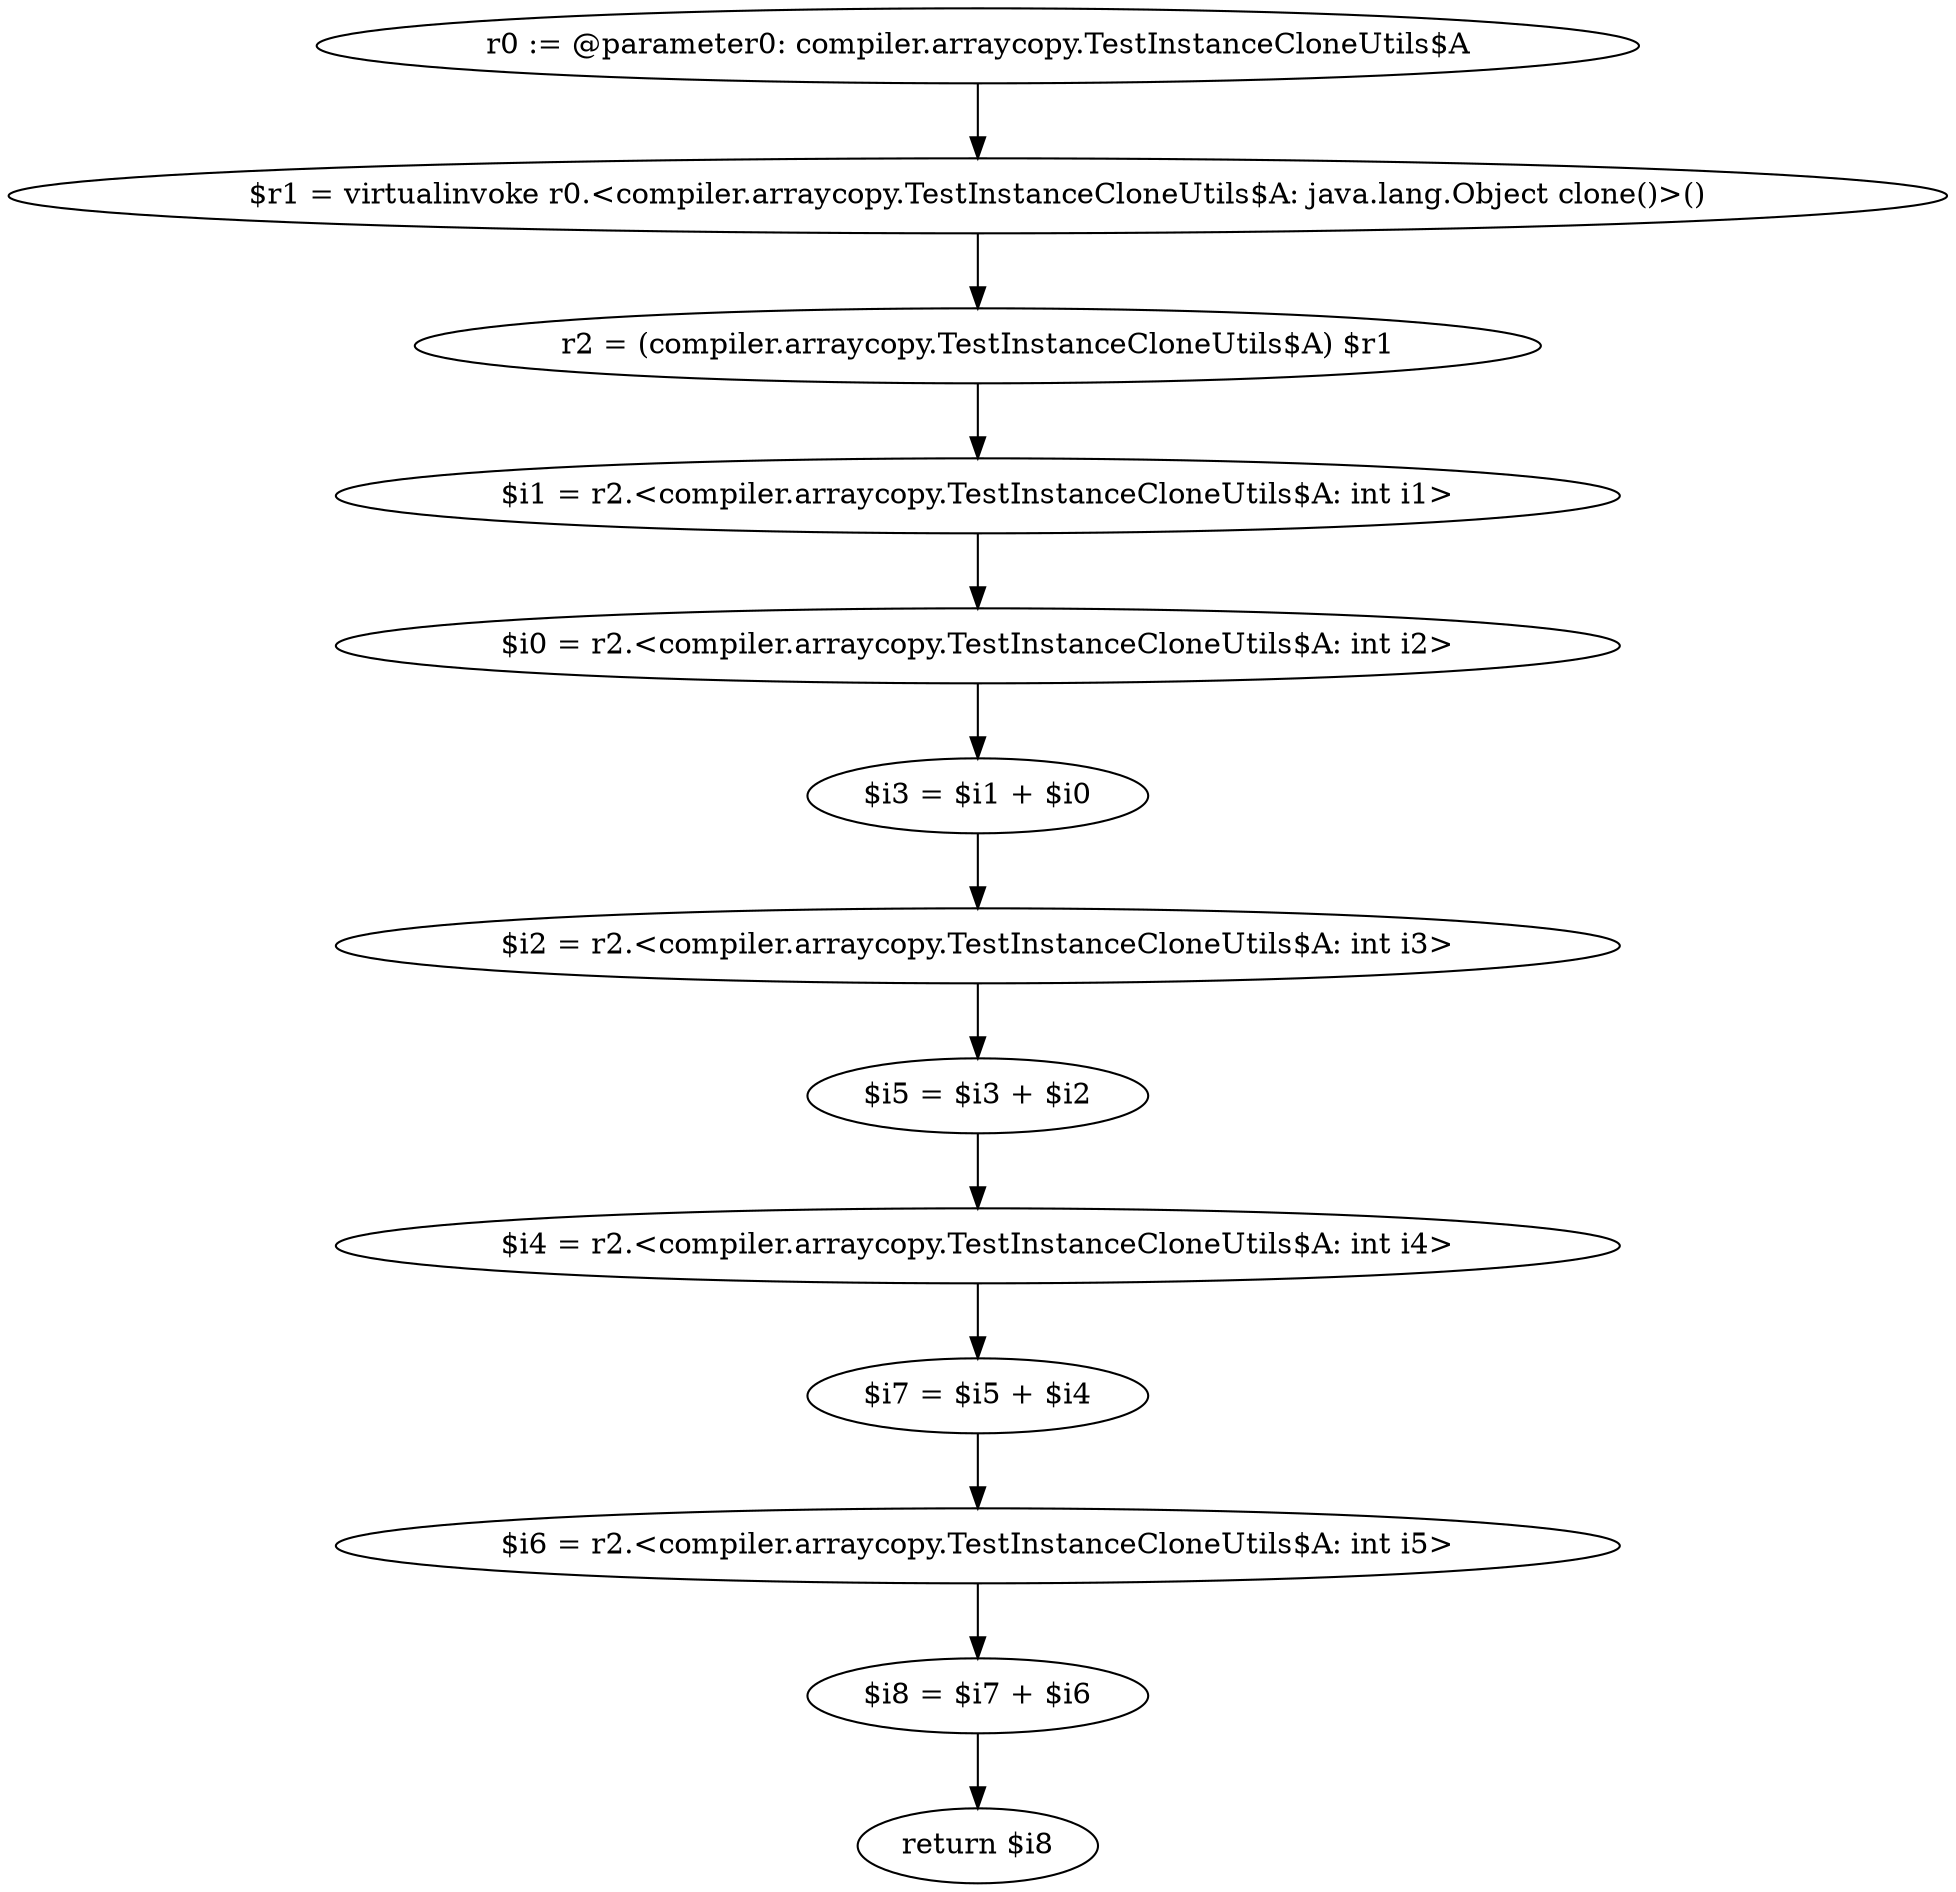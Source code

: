 digraph "unitGraph" {
    "r0 := @parameter0: compiler.arraycopy.TestInstanceCloneUtils$A"
    "$r1 = virtualinvoke r0.<compiler.arraycopy.TestInstanceCloneUtils$A: java.lang.Object clone()>()"
    "r2 = (compiler.arraycopy.TestInstanceCloneUtils$A) $r1"
    "$i1 = r2.<compiler.arraycopy.TestInstanceCloneUtils$A: int i1>"
    "$i0 = r2.<compiler.arraycopy.TestInstanceCloneUtils$A: int i2>"
    "$i3 = $i1 + $i0"
    "$i2 = r2.<compiler.arraycopy.TestInstanceCloneUtils$A: int i3>"
    "$i5 = $i3 + $i2"
    "$i4 = r2.<compiler.arraycopy.TestInstanceCloneUtils$A: int i4>"
    "$i7 = $i5 + $i4"
    "$i6 = r2.<compiler.arraycopy.TestInstanceCloneUtils$A: int i5>"
    "$i8 = $i7 + $i6"
    "return $i8"
    "r0 := @parameter0: compiler.arraycopy.TestInstanceCloneUtils$A"->"$r1 = virtualinvoke r0.<compiler.arraycopy.TestInstanceCloneUtils$A: java.lang.Object clone()>()";
    "$r1 = virtualinvoke r0.<compiler.arraycopy.TestInstanceCloneUtils$A: java.lang.Object clone()>()"->"r2 = (compiler.arraycopy.TestInstanceCloneUtils$A) $r1";
    "r2 = (compiler.arraycopy.TestInstanceCloneUtils$A) $r1"->"$i1 = r2.<compiler.arraycopy.TestInstanceCloneUtils$A: int i1>";
    "$i1 = r2.<compiler.arraycopy.TestInstanceCloneUtils$A: int i1>"->"$i0 = r2.<compiler.arraycopy.TestInstanceCloneUtils$A: int i2>";
    "$i0 = r2.<compiler.arraycopy.TestInstanceCloneUtils$A: int i2>"->"$i3 = $i1 + $i0";
    "$i3 = $i1 + $i0"->"$i2 = r2.<compiler.arraycopy.TestInstanceCloneUtils$A: int i3>";
    "$i2 = r2.<compiler.arraycopy.TestInstanceCloneUtils$A: int i3>"->"$i5 = $i3 + $i2";
    "$i5 = $i3 + $i2"->"$i4 = r2.<compiler.arraycopy.TestInstanceCloneUtils$A: int i4>";
    "$i4 = r2.<compiler.arraycopy.TestInstanceCloneUtils$A: int i4>"->"$i7 = $i5 + $i4";
    "$i7 = $i5 + $i4"->"$i6 = r2.<compiler.arraycopy.TestInstanceCloneUtils$A: int i5>";
    "$i6 = r2.<compiler.arraycopy.TestInstanceCloneUtils$A: int i5>"->"$i8 = $i7 + $i6";
    "$i8 = $i7 + $i6"->"return $i8";
}
